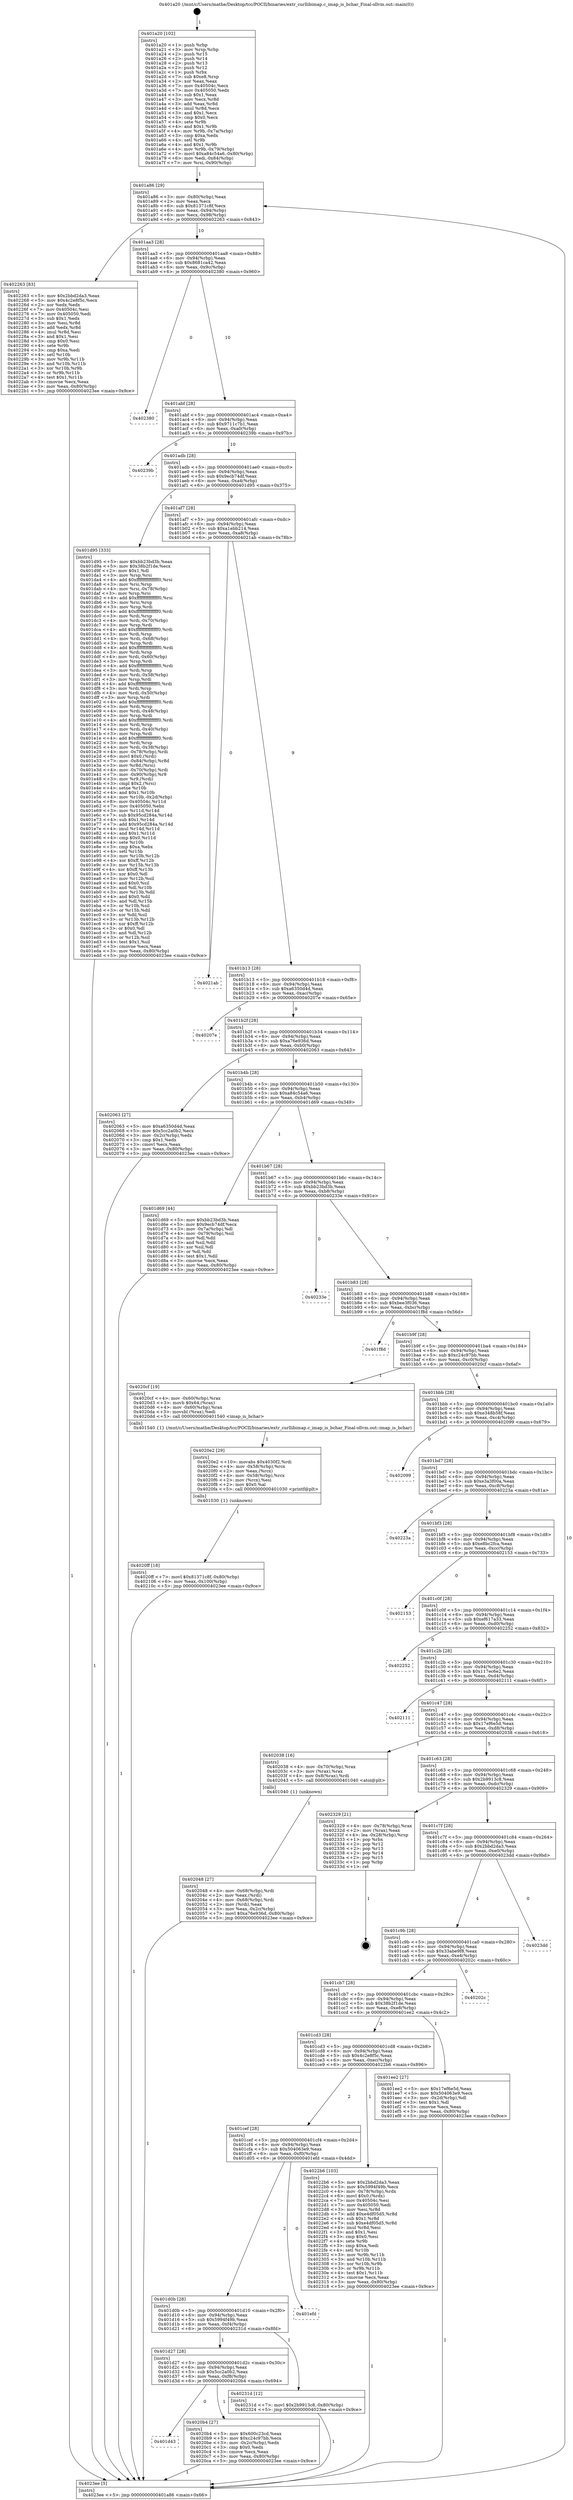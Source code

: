 digraph "0x401a20" {
  label = "0x401a20 (/mnt/c/Users/mathe/Desktop/tcc/POCII/binaries/extr_curllibimap.c_imap_is_bchar_Final-ollvm.out::main(0))"
  labelloc = "t"
  node[shape=record]

  Entry [label="",width=0.3,height=0.3,shape=circle,fillcolor=black,style=filled]
  "0x401a86" [label="{
     0x401a86 [29]\l
     | [instrs]\l
     &nbsp;&nbsp;0x401a86 \<+3\>: mov -0x80(%rbp),%eax\l
     &nbsp;&nbsp;0x401a89 \<+2\>: mov %eax,%ecx\l
     &nbsp;&nbsp;0x401a8b \<+6\>: sub $0x81371c8f,%ecx\l
     &nbsp;&nbsp;0x401a91 \<+6\>: mov %eax,-0x94(%rbp)\l
     &nbsp;&nbsp;0x401a97 \<+6\>: mov %ecx,-0x98(%rbp)\l
     &nbsp;&nbsp;0x401a9d \<+6\>: je 0000000000402263 \<main+0x843\>\l
  }"]
  "0x402263" [label="{
     0x402263 [83]\l
     | [instrs]\l
     &nbsp;&nbsp;0x402263 \<+5\>: mov $0x2bbd2da3,%eax\l
     &nbsp;&nbsp;0x402268 \<+5\>: mov $0x4c2e8f5c,%ecx\l
     &nbsp;&nbsp;0x40226d \<+2\>: xor %edx,%edx\l
     &nbsp;&nbsp;0x40226f \<+7\>: mov 0x40504c,%esi\l
     &nbsp;&nbsp;0x402276 \<+7\>: mov 0x405050,%edi\l
     &nbsp;&nbsp;0x40227d \<+3\>: sub $0x1,%edx\l
     &nbsp;&nbsp;0x402280 \<+3\>: mov %esi,%r8d\l
     &nbsp;&nbsp;0x402283 \<+3\>: add %edx,%r8d\l
     &nbsp;&nbsp;0x402286 \<+4\>: imul %r8d,%esi\l
     &nbsp;&nbsp;0x40228a \<+3\>: and $0x1,%esi\l
     &nbsp;&nbsp;0x40228d \<+3\>: cmp $0x0,%esi\l
     &nbsp;&nbsp;0x402290 \<+4\>: sete %r9b\l
     &nbsp;&nbsp;0x402294 \<+3\>: cmp $0xa,%edi\l
     &nbsp;&nbsp;0x402297 \<+4\>: setl %r10b\l
     &nbsp;&nbsp;0x40229b \<+3\>: mov %r9b,%r11b\l
     &nbsp;&nbsp;0x40229e \<+3\>: and %r10b,%r11b\l
     &nbsp;&nbsp;0x4022a1 \<+3\>: xor %r10b,%r9b\l
     &nbsp;&nbsp;0x4022a4 \<+3\>: or %r9b,%r11b\l
     &nbsp;&nbsp;0x4022a7 \<+4\>: test $0x1,%r11b\l
     &nbsp;&nbsp;0x4022ab \<+3\>: cmovne %ecx,%eax\l
     &nbsp;&nbsp;0x4022ae \<+3\>: mov %eax,-0x80(%rbp)\l
     &nbsp;&nbsp;0x4022b1 \<+5\>: jmp 00000000004023ee \<main+0x9ce\>\l
  }"]
  "0x401aa3" [label="{
     0x401aa3 [28]\l
     | [instrs]\l
     &nbsp;&nbsp;0x401aa3 \<+5\>: jmp 0000000000401aa8 \<main+0x88\>\l
     &nbsp;&nbsp;0x401aa8 \<+6\>: mov -0x94(%rbp),%eax\l
     &nbsp;&nbsp;0x401aae \<+5\>: sub $0x8681ca42,%eax\l
     &nbsp;&nbsp;0x401ab3 \<+6\>: mov %eax,-0x9c(%rbp)\l
     &nbsp;&nbsp;0x401ab9 \<+6\>: je 0000000000402380 \<main+0x960\>\l
  }"]
  Exit [label="",width=0.3,height=0.3,shape=circle,fillcolor=black,style=filled,peripheries=2]
  "0x402380" [label="{
     0x402380\l
  }", style=dashed]
  "0x401abf" [label="{
     0x401abf [28]\l
     | [instrs]\l
     &nbsp;&nbsp;0x401abf \<+5\>: jmp 0000000000401ac4 \<main+0xa4\>\l
     &nbsp;&nbsp;0x401ac4 \<+6\>: mov -0x94(%rbp),%eax\l
     &nbsp;&nbsp;0x401aca \<+5\>: sub $0x9711c7b1,%eax\l
     &nbsp;&nbsp;0x401acf \<+6\>: mov %eax,-0xa0(%rbp)\l
     &nbsp;&nbsp;0x401ad5 \<+6\>: je 000000000040239b \<main+0x97b\>\l
  }"]
  "0x4020ff" [label="{
     0x4020ff [18]\l
     | [instrs]\l
     &nbsp;&nbsp;0x4020ff \<+7\>: movl $0x81371c8f,-0x80(%rbp)\l
     &nbsp;&nbsp;0x402106 \<+6\>: mov %eax,-0x100(%rbp)\l
     &nbsp;&nbsp;0x40210c \<+5\>: jmp 00000000004023ee \<main+0x9ce\>\l
  }"]
  "0x40239b" [label="{
     0x40239b\l
  }", style=dashed]
  "0x401adb" [label="{
     0x401adb [28]\l
     | [instrs]\l
     &nbsp;&nbsp;0x401adb \<+5\>: jmp 0000000000401ae0 \<main+0xc0\>\l
     &nbsp;&nbsp;0x401ae0 \<+6\>: mov -0x94(%rbp),%eax\l
     &nbsp;&nbsp;0x401ae6 \<+5\>: sub $0x9ecb74df,%eax\l
     &nbsp;&nbsp;0x401aeb \<+6\>: mov %eax,-0xa4(%rbp)\l
     &nbsp;&nbsp;0x401af1 \<+6\>: je 0000000000401d95 \<main+0x375\>\l
  }"]
  "0x4020e2" [label="{
     0x4020e2 [29]\l
     | [instrs]\l
     &nbsp;&nbsp;0x4020e2 \<+10\>: movabs $0x4030f2,%rdi\l
     &nbsp;&nbsp;0x4020ec \<+4\>: mov -0x58(%rbp),%rcx\l
     &nbsp;&nbsp;0x4020f0 \<+2\>: mov %eax,(%rcx)\l
     &nbsp;&nbsp;0x4020f2 \<+4\>: mov -0x58(%rbp),%rcx\l
     &nbsp;&nbsp;0x4020f6 \<+2\>: mov (%rcx),%esi\l
     &nbsp;&nbsp;0x4020f8 \<+2\>: mov $0x0,%al\l
     &nbsp;&nbsp;0x4020fa \<+5\>: call 0000000000401030 \<printf@plt\>\l
     | [calls]\l
     &nbsp;&nbsp;0x401030 \{1\} (unknown)\l
  }"]
  "0x401d95" [label="{
     0x401d95 [333]\l
     | [instrs]\l
     &nbsp;&nbsp;0x401d95 \<+5\>: mov $0xbb23bd3b,%eax\l
     &nbsp;&nbsp;0x401d9a \<+5\>: mov $0x38b2f1de,%ecx\l
     &nbsp;&nbsp;0x401d9f \<+2\>: mov $0x1,%dl\l
     &nbsp;&nbsp;0x401da1 \<+3\>: mov %rsp,%rsi\l
     &nbsp;&nbsp;0x401da4 \<+4\>: add $0xfffffffffffffff0,%rsi\l
     &nbsp;&nbsp;0x401da8 \<+3\>: mov %rsi,%rsp\l
     &nbsp;&nbsp;0x401dab \<+4\>: mov %rsi,-0x78(%rbp)\l
     &nbsp;&nbsp;0x401daf \<+3\>: mov %rsp,%rsi\l
     &nbsp;&nbsp;0x401db2 \<+4\>: add $0xfffffffffffffff0,%rsi\l
     &nbsp;&nbsp;0x401db6 \<+3\>: mov %rsi,%rsp\l
     &nbsp;&nbsp;0x401db9 \<+3\>: mov %rsp,%rdi\l
     &nbsp;&nbsp;0x401dbc \<+4\>: add $0xfffffffffffffff0,%rdi\l
     &nbsp;&nbsp;0x401dc0 \<+3\>: mov %rdi,%rsp\l
     &nbsp;&nbsp;0x401dc3 \<+4\>: mov %rdi,-0x70(%rbp)\l
     &nbsp;&nbsp;0x401dc7 \<+3\>: mov %rsp,%rdi\l
     &nbsp;&nbsp;0x401dca \<+4\>: add $0xfffffffffffffff0,%rdi\l
     &nbsp;&nbsp;0x401dce \<+3\>: mov %rdi,%rsp\l
     &nbsp;&nbsp;0x401dd1 \<+4\>: mov %rdi,-0x68(%rbp)\l
     &nbsp;&nbsp;0x401dd5 \<+3\>: mov %rsp,%rdi\l
     &nbsp;&nbsp;0x401dd8 \<+4\>: add $0xfffffffffffffff0,%rdi\l
     &nbsp;&nbsp;0x401ddc \<+3\>: mov %rdi,%rsp\l
     &nbsp;&nbsp;0x401ddf \<+4\>: mov %rdi,-0x60(%rbp)\l
     &nbsp;&nbsp;0x401de3 \<+3\>: mov %rsp,%rdi\l
     &nbsp;&nbsp;0x401de6 \<+4\>: add $0xfffffffffffffff0,%rdi\l
     &nbsp;&nbsp;0x401dea \<+3\>: mov %rdi,%rsp\l
     &nbsp;&nbsp;0x401ded \<+4\>: mov %rdi,-0x58(%rbp)\l
     &nbsp;&nbsp;0x401df1 \<+3\>: mov %rsp,%rdi\l
     &nbsp;&nbsp;0x401df4 \<+4\>: add $0xfffffffffffffff0,%rdi\l
     &nbsp;&nbsp;0x401df8 \<+3\>: mov %rdi,%rsp\l
     &nbsp;&nbsp;0x401dfb \<+4\>: mov %rdi,-0x50(%rbp)\l
     &nbsp;&nbsp;0x401dff \<+3\>: mov %rsp,%rdi\l
     &nbsp;&nbsp;0x401e02 \<+4\>: add $0xfffffffffffffff0,%rdi\l
     &nbsp;&nbsp;0x401e06 \<+3\>: mov %rdi,%rsp\l
     &nbsp;&nbsp;0x401e09 \<+4\>: mov %rdi,-0x48(%rbp)\l
     &nbsp;&nbsp;0x401e0d \<+3\>: mov %rsp,%rdi\l
     &nbsp;&nbsp;0x401e10 \<+4\>: add $0xfffffffffffffff0,%rdi\l
     &nbsp;&nbsp;0x401e14 \<+3\>: mov %rdi,%rsp\l
     &nbsp;&nbsp;0x401e17 \<+4\>: mov %rdi,-0x40(%rbp)\l
     &nbsp;&nbsp;0x401e1b \<+3\>: mov %rsp,%rdi\l
     &nbsp;&nbsp;0x401e1e \<+4\>: add $0xfffffffffffffff0,%rdi\l
     &nbsp;&nbsp;0x401e22 \<+3\>: mov %rdi,%rsp\l
     &nbsp;&nbsp;0x401e25 \<+4\>: mov %rdi,-0x38(%rbp)\l
     &nbsp;&nbsp;0x401e29 \<+4\>: mov -0x78(%rbp),%rdi\l
     &nbsp;&nbsp;0x401e2d \<+6\>: movl $0x0,(%rdi)\l
     &nbsp;&nbsp;0x401e33 \<+7\>: mov -0x84(%rbp),%r8d\l
     &nbsp;&nbsp;0x401e3a \<+3\>: mov %r8d,(%rsi)\l
     &nbsp;&nbsp;0x401e3d \<+4\>: mov -0x70(%rbp),%rdi\l
     &nbsp;&nbsp;0x401e41 \<+7\>: mov -0x90(%rbp),%r9\l
     &nbsp;&nbsp;0x401e48 \<+3\>: mov %r9,(%rdi)\l
     &nbsp;&nbsp;0x401e4b \<+3\>: cmpl $0x2,(%rsi)\l
     &nbsp;&nbsp;0x401e4e \<+4\>: setne %r10b\l
     &nbsp;&nbsp;0x401e52 \<+4\>: and $0x1,%r10b\l
     &nbsp;&nbsp;0x401e56 \<+4\>: mov %r10b,-0x2d(%rbp)\l
     &nbsp;&nbsp;0x401e5a \<+8\>: mov 0x40504c,%r11d\l
     &nbsp;&nbsp;0x401e62 \<+7\>: mov 0x405050,%ebx\l
     &nbsp;&nbsp;0x401e69 \<+3\>: mov %r11d,%r14d\l
     &nbsp;&nbsp;0x401e6c \<+7\>: sub $0x95cd284a,%r14d\l
     &nbsp;&nbsp;0x401e73 \<+4\>: sub $0x1,%r14d\l
     &nbsp;&nbsp;0x401e77 \<+7\>: add $0x95cd284a,%r14d\l
     &nbsp;&nbsp;0x401e7e \<+4\>: imul %r14d,%r11d\l
     &nbsp;&nbsp;0x401e82 \<+4\>: and $0x1,%r11d\l
     &nbsp;&nbsp;0x401e86 \<+4\>: cmp $0x0,%r11d\l
     &nbsp;&nbsp;0x401e8a \<+4\>: sete %r10b\l
     &nbsp;&nbsp;0x401e8e \<+3\>: cmp $0xa,%ebx\l
     &nbsp;&nbsp;0x401e91 \<+4\>: setl %r15b\l
     &nbsp;&nbsp;0x401e95 \<+3\>: mov %r10b,%r12b\l
     &nbsp;&nbsp;0x401e98 \<+4\>: xor $0xff,%r12b\l
     &nbsp;&nbsp;0x401e9c \<+3\>: mov %r15b,%r13b\l
     &nbsp;&nbsp;0x401e9f \<+4\>: xor $0xff,%r13b\l
     &nbsp;&nbsp;0x401ea3 \<+3\>: xor $0x0,%dl\l
     &nbsp;&nbsp;0x401ea6 \<+3\>: mov %r12b,%sil\l
     &nbsp;&nbsp;0x401ea9 \<+4\>: and $0x0,%sil\l
     &nbsp;&nbsp;0x401ead \<+3\>: and %dl,%r10b\l
     &nbsp;&nbsp;0x401eb0 \<+3\>: mov %r13b,%dil\l
     &nbsp;&nbsp;0x401eb3 \<+4\>: and $0x0,%dil\l
     &nbsp;&nbsp;0x401eb7 \<+3\>: and %dl,%r15b\l
     &nbsp;&nbsp;0x401eba \<+3\>: or %r10b,%sil\l
     &nbsp;&nbsp;0x401ebd \<+3\>: or %r15b,%dil\l
     &nbsp;&nbsp;0x401ec0 \<+3\>: xor %dil,%sil\l
     &nbsp;&nbsp;0x401ec3 \<+3\>: or %r13b,%r12b\l
     &nbsp;&nbsp;0x401ec6 \<+4\>: xor $0xff,%r12b\l
     &nbsp;&nbsp;0x401eca \<+3\>: or $0x0,%dl\l
     &nbsp;&nbsp;0x401ecd \<+3\>: and %dl,%r12b\l
     &nbsp;&nbsp;0x401ed0 \<+3\>: or %r12b,%sil\l
     &nbsp;&nbsp;0x401ed3 \<+4\>: test $0x1,%sil\l
     &nbsp;&nbsp;0x401ed7 \<+3\>: cmovne %ecx,%eax\l
     &nbsp;&nbsp;0x401eda \<+3\>: mov %eax,-0x80(%rbp)\l
     &nbsp;&nbsp;0x401edd \<+5\>: jmp 00000000004023ee \<main+0x9ce\>\l
  }"]
  "0x401af7" [label="{
     0x401af7 [28]\l
     | [instrs]\l
     &nbsp;&nbsp;0x401af7 \<+5\>: jmp 0000000000401afc \<main+0xdc\>\l
     &nbsp;&nbsp;0x401afc \<+6\>: mov -0x94(%rbp),%eax\l
     &nbsp;&nbsp;0x401b02 \<+5\>: sub $0xa1ebb214,%eax\l
     &nbsp;&nbsp;0x401b07 \<+6\>: mov %eax,-0xa8(%rbp)\l
     &nbsp;&nbsp;0x401b0d \<+6\>: je 00000000004021ab \<main+0x78b\>\l
  }"]
  "0x401d43" [label="{
     0x401d43\l
  }", style=dashed]
  "0x4021ab" [label="{
     0x4021ab\l
  }", style=dashed]
  "0x401b13" [label="{
     0x401b13 [28]\l
     | [instrs]\l
     &nbsp;&nbsp;0x401b13 \<+5\>: jmp 0000000000401b18 \<main+0xf8\>\l
     &nbsp;&nbsp;0x401b18 \<+6\>: mov -0x94(%rbp),%eax\l
     &nbsp;&nbsp;0x401b1e \<+5\>: sub $0xa6350d4d,%eax\l
     &nbsp;&nbsp;0x401b23 \<+6\>: mov %eax,-0xac(%rbp)\l
     &nbsp;&nbsp;0x401b29 \<+6\>: je 000000000040207e \<main+0x65e\>\l
  }"]
  "0x4020b4" [label="{
     0x4020b4 [27]\l
     | [instrs]\l
     &nbsp;&nbsp;0x4020b4 \<+5\>: mov $0x600c23cd,%eax\l
     &nbsp;&nbsp;0x4020b9 \<+5\>: mov $0xc24c97bb,%ecx\l
     &nbsp;&nbsp;0x4020be \<+3\>: mov -0x2c(%rbp),%edx\l
     &nbsp;&nbsp;0x4020c1 \<+3\>: cmp $0x0,%edx\l
     &nbsp;&nbsp;0x4020c4 \<+3\>: cmove %ecx,%eax\l
     &nbsp;&nbsp;0x4020c7 \<+3\>: mov %eax,-0x80(%rbp)\l
     &nbsp;&nbsp;0x4020ca \<+5\>: jmp 00000000004023ee \<main+0x9ce\>\l
  }"]
  "0x40207e" [label="{
     0x40207e\l
  }", style=dashed]
  "0x401b2f" [label="{
     0x401b2f [28]\l
     | [instrs]\l
     &nbsp;&nbsp;0x401b2f \<+5\>: jmp 0000000000401b34 \<main+0x114\>\l
     &nbsp;&nbsp;0x401b34 \<+6\>: mov -0x94(%rbp),%eax\l
     &nbsp;&nbsp;0x401b3a \<+5\>: sub $0xa76e936d,%eax\l
     &nbsp;&nbsp;0x401b3f \<+6\>: mov %eax,-0xb0(%rbp)\l
     &nbsp;&nbsp;0x401b45 \<+6\>: je 0000000000402063 \<main+0x643\>\l
  }"]
  "0x401d27" [label="{
     0x401d27 [28]\l
     | [instrs]\l
     &nbsp;&nbsp;0x401d27 \<+5\>: jmp 0000000000401d2c \<main+0x30c\>\l
     &nbsp;&nbsp;0x401d2c \<+6\>: mov -0x94(%rbp),%eax\l
     &nbsp;&nbsp;0x401d32 \<+5\>: sub $0x5cc2a0b2,%eax\l
     &nbsp;&nbsp;0x401d37 \<+6\>: mov %eax,-0xf8(%rbp)\l
     &nbsp;&nbsp;0x401d3d \<+6\>: je 00000000004020b4 \<main+0x694\>\l
  }"]
  "0x402063" [label="{
     0x402063 [27]\l
     | [instrs]\l
     &nbsp;&nbsp;0x402063 \<+5\>: mov $0xa6350d4d,%eax\l
     &nbsp;&nbsp;0x402068 \<+5\>: mov $0x5cc2a0b2,%ecx\l
     &nbsp;&nbsp;0x40206d \<+3\>: mov -0x2c(%rbp),%edx\l
     &nbsp;&nbsp;0x402070 \<+3\>: cmp $0x1,%edx\l
     &nbsp;&nbsp;0x402073 \<+3\>: cmovl %ecx,%eax\l
     &nbsp;&nbsp;0x402076 \<+3\>: mov %eax,-0x80(%rbp)\l
     &nbsp;&nbsp;0x402079 \<+5\>: jmp 00000000004023ee \<main+0x9ce\>\l
  }"]
  "0x401b4b" [label="{
     0x401b4b [28]\l
     | [instrs]\l
     &nbsp;&nbsp;0x401b4b \<+5\>: jmp 0000000000401b50 \<main+0x130\>\l
     &nbsp;&nbsp;0x401b50 \<+6\>: mov -0x94(%rbp),%eax\l
     &nbsp;&nbsp;0x401b56 \<+5\>: sub $0xa84c54a6,%eax\l
     &nbsp;&nbsp;0x401b5b \<+6\>: mov %eax,-0xb4(%rbp)\l
     &nbsp;&nbsp;0x401b61 \<+6\>: je 0000000000401d69 \<main+0x349\>\l
  }"]
  "0x40231d" [label="{
     0x40231d [12]\l
     | [instrs]\l
     &nbsp;&nbsp;0x40231d \<+7\>: movl $0x2b9913c8,-0x80(%rbp)\l
     &nbsp;&nbsp;0x402324 \<+5\>: jmp 00000000004023ee \<main+0x9ce\>\l
  }"]
  "0x401d69" [label="{
     0x401d69 [44]\l
     | [instrs]\l
     &nbsp;&nbsp;0x401d69 \<+5\>: mov $0xbb23bd3b,%eax\l
     &nbsp;&nbsp;0x401d6e \<+5\>: mov $0x9ecb74df,%ecx\l
     &nbsp;&nbsp;0x401d73 \<+3\>: mov -0x7a(%rbp),%dl\l
     &nbsp;&nbsp;0x401d76 \<+4\>: mov -0x79(%rbp),%sil\l
     &nbsp;&nbsp;0x401d7a \<+3\>: mov %dl,%dil\l
     &nbsp;&nbsp;0x401d7d \<+3\>: and %sil,%dil\l
     &nbsp;&nbsp;0x401d80 \<+3\>: xor %sil,%dl\l
     &nbsp;&nbsp;0x401d83 \<+3\>: or %dl,%dil\l
     &nbsp;&nbsp;0x401d86 \<+4\>: test $0x1,%dil\l
     &nbsp;&nbsp;0x401d8a \<+3\>: cmovne %ecx,%eax\l
     &nbsp;&nbsp;0x401d8d \<+3\>: mov %eax,-0x80(%rbp)\l
     &nbsp;&nbsp;0x401d90 \<+5\>: jmp 00000000004023ee \<main+0x9ce\>\l
  }"]
  "0x401b67" [label="{
     0x401b67 [28]\l
     | [instrs]\l
     &nbsp;&nbsp;0x401b67 \<+5\>: jmp 0000000000401b6c \<main+0x14c\>\l
     &nbsp;&nbsp;0x401b6c \<+6\>: mov -0x94(%rbp),%eax\l
     &nbsp;&nbsp;0x401b72 \<+5\>: sub $0xbb23bd3b,%eax\l
     &nbsp;&nbsp;0x401b77 \<+6\>: mov %eax,-0xb8(%rbp)\l
     &nbsp;&nbsp;0x401b7d \<+6\>: je 000000000040233e \<main+0x91e\>\l
  }"]
  "0x4023ee" [label="{
     0x4023ee [5]\l
     | [instrs]\l
     &nbsp;&nbsp;0x4023ee \<+5\>: jmp 0000000000401a86 \<main+0x66\>\l
  }"]
  "0x401a20" [label="{
     0x401a20 [102]\l
     | [instrs]\l
     &nbsp;&nbsp;0x401a20 \<+1\>: push %rbp\l
     &nbsp;&nbsp;0x401a21 \<+3\>: mov %rsp,%rbp\l
     &nbsp;&nbsp;0x401a24 \<+2\>: push %r15\l
     &nbsp;&nbsp;0x401a26 \<+2\>: push %r14\l
     &nbsp;&nbsp;0x401a28 \<+2\>: push %r13\l
     &nbsp;&nbsp;0x401a2a \<+2\>: push %r12\l
     &nbsp;&nbsp;0x401a2c \<+1\>: push %rbx\l
     &nbsp;&nbsp;0x401a2d \<+7\>: sub $0xe8,%rsp\l
     &nbsp;&nbsp;0x401a34 \<+2\>: xor %eax,%eax\l
     &nbsp;&nbsp;0x401a36 \<+7\>: mov 0x40504c,%ecx\l
     &nbsp;&nbsp;0x401a3d \<+7\>: mov 0x405050,%edx\l
     &nbsp;&nbsp;0x401a44 \<+3\>: sub $0x1,%eax\l
     &nbsp;&nbsp;0x401a47 \<+3\>: mov %ecx,%r8d\l
     &nbsp;&nbsp;0x401a4a \<+3\>: add %eax,%r8d\l
     &nbsp;&nbsp;0x401a4d \<+4\>: imul %r8d,%ecx\l
     &nbsp;&nbsp;0x401a51 \<+3\>: and $0x1,%ecx\l
     &nbsp;&nbsp;0x401a54 \<+3\>: cmp $0x0,%ecx\l
     &nbsp;&nbsp;0x401a57 \<+4\>: sete %r9b\l
     &nbsp;&nbsp;0x401a5b \<+4\>: and $0x1,%r9b\l
     &nbsp;&nbsp;0x401a5f \<+4\>: mov %r9b,-0x7a(%rbp)\l
     &nbsp;&nbsp;0x401a63 \<+3\>: cmp $0xa,%edx\l
     &nbsp;&nbsp;0x401a66 \<+4\>: setl %r9b\l
     &nbsp;&nbsp;0x401a6a \<+4\>: and $0x1,%r9b\l
     &nbsp;&nbsp;0x401a6e \<+4\>: mov %r9b,-0x79(%rbp)\l
     &nbsp;&nbsp;0x401a72 \<+7\>: movl $0xa84c54a6,-0x80(%rbp)\l
     &nbsp;&nbsp;0x401a79 \<+6\>: mov %edi,-0x84(%rbp)\l
     &nbsp;&nbsp;0x401a7f \<+7\>: mov %rsi,-0x90(%rbp)\l
  }"]
  "0x401d0b" [label="{
     0x401d0b [28]\l
     | [instrs]\l
     &nbsp;&nbsp;0x401d0b \<+5\>: jmp 0000000000401d10 \<main+0x2f0\>\l
     &nbsp;&nbsp;0x401d10 \<+6\>: mov -0x94(%rbp),%eax\l
     &nbsp;&nbsp;0x401d16 \<+5\>: sub $0x5994f49b,%eax\l
     &nbsp;&nbsp;0x401d1b \<+6\>: mov %eax,-0xf4(%rbp)\l
     &nbsp;&nbsp;0x401d21 \<+6\>: je 000000000040231d \<main+0x8fd\>\l
  }"]
  "0x401efd" [label="{
     0x401efd\l
  }", style=dashed]
  "0x40233e" [label="{
     0x40233e\l
  }", style=dashed]
  "0x401b83" [label="{
     0x401b83 [28]\l
     | [instrs]\l
     &nbsp;&nbsp;0x401b83 \<+5\>: jmp 0000000000401b88 \<main+0x168\>\l
     &nbsp;&nbsp;0x401b88 \<+6\>: mov -0x94(%rbp),%eax\l
     &nbsp;&nbsp;0x401b8e \<+5\>: sub $0xbee3f036,%eax\l
     &nbsp;&nbsp;0x401b93 \<+6\>: mov %eax,-0xbc(%rbp)\l
     &nbsp;&nbsp;0x401b99 \<+6\>: je 0000000000401f8d \<main+0x56d\>\l
  }"]
  "0x401cef" [label="{
     0x401cef [28]\l
     | [instrs]\l
     &nbsp;&nbsp;0x401cef \<+5\>: jmp 0000000000401cf4 \<main+0x2d4\>\l
     &nbsp;&nbsp;0x401cf4 \<+6\>: mov -0x94(%rbp),%eax\l
     &nbsp;&nbsp;0x401cfa \<+5\>: sub $0x504063e9,%eax\l
     &nbsp;&nbsp;0x401cff \<+6\>: mov %eax,-0xf0(%rbp)\l
     &nbsp;&nbsp;0x401d05 \<+6\>: je 0000000000401efd \<main+0x4dd\>\l
  }"]
  "0x401f8d" [label="{
     0x401f8d\l
  }", style=dashed]
  "0x401b9f" [label="{
     0x401b9f [28]\l
     | [instrs]\l
     &nbsp;&nbsp;0x401b9f \<+5\>: jmp 0000000000401ba4 \<main+0x184\>\l
     &nbsp;&nbsp;0x401ba4 \<+6\>: mov -0x94(%rbp),%eax\l
     &nbsp;&nbsp;0x401baa \<+5\>: sub $0xc24c97bb,%eax\l
     &nbsp;&nbsp;0x401baf \<+6\>: mov %eax,-0xc0(%rbp)\l
     &nbsp;&nbsp;0x401bb5 \<+6\>: je 00000000004020cf \<main+0x6af\>\l
  }"]
  "0x4022b6" [label="{
     0x4022b6 [103]\l
     | [instrs]\l
     &nbsp;&nbsp;0x4022b6 \<+5\>: mov $0x2bbd2da3,%eax\l
     &nbsp;&nbsp;0x4022bb \<+5\>: mov $0x5994f49b,%ecx\l
     &nbsp;&nbsp;0x4022c0 \<+4\>: mov -0x78(%rbp),%rdx\l
     &nbsp;&nbsp;0x4022c4 \<+6\>: movl $0x0,(%rdx)\l
     &nbsp;&nbsp;0x4022ca \<+7\>: mov 0x40504c,%esi\l
     &nbsp;&nbsp;0x4022d1 \<+7\>: mov 0x405050,%edi\l
     &nbsp;&nbsp;0x4022d8 \<+3\>: mov %esi,%r8d\l
     &nbsp;&nbsp;0x4022db \<+7\>: add $0xe4df05d5,%r8d\l
     &nbsp;&nbsp;0x4022e2 \<+4\>: sub $0x1,%r8d\l
     &nbsp;&nbsp;0x4022e6 \<+7\>: sub $0xe4df05d5,%r8d\l
     &nbsp;&nbsp;0x4022ed \<+4\>: imul %r8d,%esi\l
     &nbsp;&nbsp;0x4022f1 \<+3\>: and $0x1,%esi\l
     &nbsp;&nbsp;0x4022f4 \<+3\>: cmp $0x0,%esi\l
     &nbsp;&nbsp;0x4022f7 \<+4\>: sete %r9b\l
     &nbsp;&nbsp;0x4022fb \<+3\>: cmp $0xa,%edi\l
     &nbsp;&nbsp;0x4022fe \<+4\>: setl %r10b\l
     &nbsp;&nbsp;0x402302 \<+3\>: mov %r9b,%r11b\l
     &nbsp;&nbsp;0x402305 \<+3\>: and %r10b,%r11b\l
     &nbsp;&nbsp;0x402308 \<+3\>: xor %r10b,%r9b\l
     &nbsp;&nbsp;0x40230b \<+3\>: or %r9b,%r11b\l
     &nbsp;&nbsp;0x40230e \<+4\>: test $0x1,%r11b\l
     &nbsp;&nbsp;0x402312 \<+3\>: cmovne %ecx,%eax\l
     &nbsp;&nbsp;0x402315 \<+3\>: mov %eax,-0x80(%rbp)\l
     &nbsp;&nbsp;0x402318 \<+5\>: jmp 00000000004023ee \<main+0x9ce\>\l
  }"]
  "0x4020cf" [label="{
     0x4020cf [19]\l
     | [instrs]\l
     &nbsp;&nbsp;0x4020cf \<+4\>: mov -0x60(%rbp),%rax\l
     &nbsp;&nbsp;0x4020d3 \<+3\>: movb $0x64,(%rax)\l
     &nbsp;&nbsp;0x4020d6 \<+4\>: mov -0x60(%rbp),%rax\l
     &nbsp;&nbsp;0x4020da \<+3\>: movsbl (%rax),%edi\l
     &nbsp;&nbsp;0x4020dd \<+5\>: call 0000000000401540 \<imap_is_bchar\>\l
     | [calls]\l
     &nbsp;&nbsp;0x401540 \{1\} (/mnt/c/Users/mathe/Desktop/tcc/POCII/binaries/extr_curllibimap.c_imap_is_bchar_Final-ollvm.out::imap_is_bchar)\l
  }"]
  "0x401bbb" [label="{
     0x401bbb [28]\l
     | [instrs]\l
     &nbsp;&nbsp;0x401bbb \<+5\>: jmp 0000000000401bc0 \<main+0x1a0\>\l
     &nbsp;&nbsp;0x401bc0 \<+6\>: mov -0x94(%rbp),%eax\l
     &nbsp;&nbsp;0x401bc6 \<+5\>: sub $0xe348b58f,%eax\l
     &nbsp;&nbsp;0x401bcb \<+6\>: mov %eax,-0xc4(%rbp)\l
     &nbsp;&nbsp;0x401bd1 \<+6\>: je 0000000000402099 \<main+0x679\>\l
  }"]
  "0x402048" [label="{
     0x402048 [27]\l
     | [instrs]\l
     &nbsp;&nbsp;0x402048 \<+4\>: mov -0x68(%rbp),%rdi\l
     &nbsp;&nbsp;0x40204c \<+2\>: mov %eax,(%rdi)\l
     &nbsp;&nbsp;0x40204e \<+4\>: mov -0x68(%rbp),%rdi\l
     &nbsp;&nbsp;0x402052 \<+2\>: mov (%rdi),%eax\l
     &nbsp;&nbsp;0x402054 \<+3\>: mov %eax,-0x2c(%rbp)\l
     &nbsp;&nbsp;0x402057 \<+7\>: movl $0xa76e936d,-0x80(%rbp)\l
     &nbsp;&nbsp;0x40205e \<+5\>: jmp 00000000004023ee \<main+0x9ce\>\l
  }"]
  "0x402099" [label="{
     0x402099\l
  }", style=dashed]
  "0x401bd7" [label="{
     0x401bd7 [28]\l
     | [instrs]\l
     &nbsp;&nbsp;0x401bd7 \<+5\>: jmp 0000000000401bdc \<main+0x1bc\>\l
     &nbsp;&nbsp;0x401bdc \<+6\>: mov -0x94(%rbp),%eax\l
     &nbsp;&nbsp;0x401be2 \<+5\>: sub $0xe3a3f00a,%eax\l
     &nbsp;&nbsp;0x401be7 \<+6\>: mov %eax,-0xc8(%rbp)\l
     &nbsp;&nbsp;0x401bed \<+6\>: je 000000000040223a \<main+0x81a\>\l
  }"]
  "0x401cd3" [label="{
     0x401cd3 [28]\l
     | [instrs]\l
     &nbsp;&nbsp;0x401cd3 \<+5\>: jmp 0000000000401cd8 \<main+0x2b8\>\l
     &nbsp;&nbsp;0x401cd8 \<+6\>: mov -0x94(%rbp),%eax\l
     &nbsp;&nbsp;0x401cde \<+5\>: sub $0x4c2e8f5c,%eax\l
     &nbsp;&nbsp;0x401ce3 \<+6\>: mov %eax,-0xec(%rbp)\l
     &nbsp;&nbsp;0x401ce9 \<+6\>: je 00000000004022b6 \<main+0x896\>\l
  }"]
  "0x40223a" [label="{
     0x40223a\l
  }", style=dashed]
  "0x401bf3" [label="{
     0x401bf3 [28]\l
     | [instrs]\l
     &nbsp;&nbsp;0x401bf3 \<+5\>: jmp 0000000000401bf8 \<main+0x1d8\>\l
     &nbsp;&nbsp;0x401bf8 \<+6\>: mov -0x94(%rbp),%eax\l
     &nbsp;&nbsp;0x401bfe \<+5\>: sub $0xe8bc2fca,%eax\l
     &nbsp;&nbsp;0x401c03 \<+6\>: mov %eax,-0xcc(%rbp)\l
     &nbsp;&nbsp;0x401c09 \<+6\>: je 0000000000402153 \<main+0x733\>\l
  }"]
  "0x401ee2" [label="{
     0x401ee2 [27]\l
     | [instrs]\l
     &nbsp;&nbsp;0x401ee2 \<+5\>: mov $0x17ef6e5d,%eax\l
     &nbsp;&nbsp;0x401ee7 \<+5\>: mov $0x504063e9,%ecx\l
     &nbsp;&nbsp;0x401eec \<+3\>: mov -0x2d(%rbp),%dl\l
     &nbsp;&nbsp;0x401eef \<+3\>: test $0x1,%dl\l
     &nbsp;&nbsp;0x401ef2 \<+3\>: cmovne %ecx,%eax\l
     &nbsp;&nbsp;0x401ef5 \<+3\>: mov %eax,-0x80(%rbp)\l
     &nbsp;&nbsp;0x401ef8 \<+5\>: jmp 00000000004023ee \<main+0x9ce\>\l
  }"]
  "0x402153" [label="{
     0x402153\l
  }", style=dashed]
  "0x401c0f" [label="{
     0x401c0f [28]\l
     | [instrs]\l
     &nbsp;&nbsp;0x401c0f \<+5\>: jmp 0000000000401c14 \<main+0x1f4\>\l
     &nbsp;&nbsp;0x401c14 \<+6\>: mov -0x94(%rbp),%eax\l
     &nbsp;&nbsp;0x401c1a \<+5\>: sub $0xef617a33,%eax\l
     &nbsp;&nbsp;0x401c1f \<+6\>: mov %eax,-0xd0(%rbp)\l
     &nbsp;&nbsp;0x401c25 \<+6\>: je 0000000000402252 \<main+0x832\>\l
  }"]
  "0x401cb7" [label="{
     0x401cb7 [28]\l
     | [instrs]\l
     &nbsp;&nbsp;0x401cb7 \<+5\>: jmp 0000000000401cbc \<main+0x29c\>\l
     &nbsp;&nbsp;0x401cbc \<+6\>: mov -0x94(%rbp),%eax\l
     &nbsp;&nbsp;0x401cc2 \<+5\>: sub $0x38b2f1de,%eax\l
     &nbsp;&nbsp;0x401cc7 \<+6\>: mov %eax,-0xe8(%rbp)\l
     &nbsp;&nbsp;0x401ccd \<+6\>: je 0000000000401ee2 \<main+0x4c2\>\l
  }"]
  "0x402252" [label="{
     0x402252\l
  }", style=dashed]
  "0x401c2b" [label="{
     0x401c2b [28]\l
     | [instrs]\l
     &nbsp;&nbsp;0x401c2b \<+5\>: jmp 0000000000401c30 \<main+0x210\>\l
     &nbsp;&nbsp;0x401c30 \<+6\>: mov -0x94(%rbp),%eax\l
     &nbsp;&nbsp;0x401c36 \<+5\>: sub $0x117ec6e2,%eax\l
     &nbsp;&nbsp;0x401c3b \<+6\>: mov %eax,-0xd4(%rbp)\l
     &nbsp;&nbsp;0x401c41 \<+6\>: je 0000000000402111 \<main+0x6f1\>\l
  }"]
  "0x40202c" [label="{
     0x40202c\l
  }", style=dashed]
  "0x402111" [label="{
     0x402111\l
  }", style=dashed]
  "0x401c47" [label="{
     0x401c47 [28]\l
     | [instrs]\l
     &nbsp;&nbsp;0x401c47 \<+5\>: jmp 0000000000401c4c \<main+0x22c\>\l
     &nbsp;&nbsp;0x401c4c \<+6\>: mov -0x94(%rbp),%eax\l
     &nbsp;&nbsp;0x401c52 \<+5\>: sub $0x17ef6e5d,%eax\l
     &nbsp;&nbsp;0x401c57 \<+6\>: mov %eax,-0xd8(%rbp)\l
     &nbsp;&nbsp;0x401c5d \<+6\>: je 0000000000402038 \<main+0x618\>\l
  }"]
  "0x401c9b" [label="{
     0x401c9b [28]\l
     | [instrs]\l
     &nbsp;&nbsp;0x401c9b \<+5\>: jmp 0000000000401ca0 \<main+0x280\>\l
     &nbsp;&nbsp;0x401ca0 \<+6\>: mov -0x94(%rbp),%eax\l
     &nbsp;&nbsp;0x401ca6 \<+5\>: sub $0x33abe9f8,%eax\l
     &nbsp;&nbsp;0x401cab \<+6\>: mov %eax,-0xe4(%rbp)\l
     &nbsp;&nbsp;0x401cb1 \<+6\>: je 000000000040202c \<main+0x60c\>\l
  }"]
  "0x402038" [label="{
     0x402038 [16]\l
     | [instrs]\l
     &nbsp;&nbsp;0x402038 \<+4\>: mov -0x70(%rbp),%rax\l
     &nbsp;&nbsp;0x40203c \<+3\>: mov (%rax),%rax\l
     &nbsp;&nbsp;0x40203f \<+4\>: mov 0x8(%rax),%rdi\l
     &nbsp;&nbsp;0x402043 \<+5\>: call 0000000000401040 \<atoi@plt\>\l
     | [calls]\l
     &nbsp;&nbsp;0x401040 \{1\} (unknown)\l
  }"]
  "0x401c63" [label="{
     0x401c63 [28]\l
     | [instrs]\l
     &nbsp;&nbsp;0x401c63 \<+5\>: jmp 0000000000401c68 \<main+0x248\>\l
     &nbsp;&nbsp;0x401c68 \<+6\>: mov -0x94(%rbp),%eax\l
     &nbsp;&nbsp;0x401c6e \<+5\>: sub $0x2b9913c8,%eax\l
     &nbsp;&nbsp;0x401c73 \<+6\>: mov %eax,-0xdc(%rbp)\l
     &nbsp;&nbsp;0x401c79 \<+6\>: je 0000000000402329 \<main+0x909\>\l
  }"]
  "0x4023dd" [label="{
     0x4023dd\l
  }", style=dashed]
  "0x402329" [label="{
     0x402329 [21]\l
     | [instrs]\l
     &nbsp;&nbsp;0x402329 \<+4\>: mov -0x78(%rbp),%rax\l
     &nbsp;&nbsp;0x40232d \<+2\>: mov (%rax),%eax\l
     &nbsp;&nbsp;0x40232f \<+4\>: lea -0x28(%rbp),%rsp\l
     &nbsp;&nbsp;0x402333 \<+1\>: pop %rbx\l
     &nbsp;&nbsp;0x402334 \<+2\>: pop %r12\l
     &nbsp;&nbsp;0x402336 \<+2\>: pop %r13\l
     &nbsp;&nbsp;0x402338 \<+2\>: pop %r14\l
     &nbsp;&nbsp;0x40233a \<+2\>: pop %r15\l
     &nbsp;&nbsp;0x40233c \<+1\>: pop %rbp\l
     &nbsp;&nbsp;0x40233d \<+1\>: ret\l
  }"]
  "0x401c7f" [label="{
     0x401c7f [28]\l
     | [instrs]\l
     &nbsp;&nbsp;0x401c7f \<+5\>: jmp 0000000000401c84 \<main+0x264\>\l
     &nbsp;&nbsp;0x401c84 \<+6\>: mov -0x94(%rbp),%eax\l
     &nbsp;&nbsp;0x401c8a \<+5\>: sub $0x2bbd2da3,%eax\l
     &nbsp;&nbsp;0x401c8f \<+6\>: mov %eax,-0xe0(%rbp)\l
     &nbsp;&nbsp;0x401c95 \<+6\>: je 00000000004023dd \<main+0x9bd\>\l
  }"]
  Entry -> "0x401a20" [label=" 1"]
  "0x401a86" -> "0x402263" [label=" 1"]
  "0x401a86" -> "0x401aa3" [label=" 10"]
  "0x402329" -> Exit [label=" 1"]
  "0x401aa3" -> "0x402380" [label=" 0"]
  "0x401aa3" -> "0x401abf" [label=" 10"]
  "0x40231d" -> "0x4023ee" [label=" 1"]
  "0x401abf" -> "0x40239b" [label=" 0"]
  "0x401abf" -> "0x401adb" [label=" 10"]
  "0x4022b6" -> "0x4023ee" [label=" 1"]
  "0x401adb" -> "0x401d95" [label=" 1"]
  "0x401adb" -> "0x401af7" [label=" 9"]
  "0x402263" -> "0x4023ee" [label=" 1"]
  "0x401af7" -> "0x4021ab" [label=" 0"]
  "0x401af7" -> "0x401b13" [label=" 9"]
  "0x4020ff" -> "0x4023ee" [label=" 1"]
  "0x401b13" -> "0x40207e" [label=" 0"]
  "0x401b13" -> "0x401b2f" [label=" 9"]
  "0x4020e2" -> "0x4020ff" [label=" 1"]
  "0x401b2f" -> "0x402063" [label=" 1"]
  "0x401b2f" -> "0x401b4b" [label=" 8"]
  "0x4020b4" -> "0x4023ee" [label=" 1"]
  "0x401b4b" -> "0x401d69" [label=" 1"]
  "0x401b4b" -> "0x401b67" [label=" 7"]
  "0x401d69" -> "0x4023ee" [label=" 1"]
  "0x401a20" -> "0x401a86" [label=" 1"]
  "0x4023ee" -> "0x401a86" [label=" 10"]
  "0x401d27" -> "0x401d43" [label=" 0"]
  "0x401d95" -> "0x4023ee" [label=" 1"]
  "0x4020cf" -> "0x4020e2" [label=" 1"]
  "0x401b67" -> "0x40233e" [label=" 0"]
  "0x401b67" -> "0x401b83" [label=" 7"]
  "0x401d0b" -> "0x401d27" [label=" 1"]
  "0x401b83" -> "0x401f8d" [label=" 0"]
  "0x401b83" -> "0x401b9f" [label=" 7"]
  "0x401d27" -> "0x4020b4" [label=" 1"]
  "0x401b9f" -> "0x4020cf" [label=" 1"]
  "0x401b9f" -> "0x401bbb" [label=" 6"]
  "0x401cef" -> "0x401d0b" [label=" 2"]
  "0x401bbb" -> "0x402099" [label=" 0"]
  "0x401bbb" -> "0x401bd7" [label=" 6"]
  "0x401d0b" -> "0x40231d" [label=" 1"]
  "0x401bd7" -> "0x40223a" [label=" 0"]
  "0x401bd7" -> "0x401bf3" [label=" 6"]
  "0x401cd3" -> "0x401cef" [label=" 2"]
  "0x401bf3" -> "0x402153" [label=" 0"]
  "0x401bf3" -> "0x401c0f" [label=" 6"]
  "0x401cd3" -> "0x4022b6" [label=" 1"]
  "0x401c0f" -> "0x402252" [label=" 0"]
  "0x401c0f" -> "0x401c2b" [label=" 6"]
  "0x402063" -> "0x4023ee" [label=" 1"]
  "0x401c2b" -> "0x402111" [label=" 0"]
  "0x401c2b" -> "0x401c47" [label=" 6"]
  "0x402048" -> "0x4023ee" [label=" 1"]
  "0x401c47" -> "0x402038" [label=" 1"]
  "0x401c47" -> "0x401c63" [label=" 5"]
  "0x401ee2" -> "0x4023ee" [label=" 1"]
  "0x401c63" -> "0x402329" [label=" 1"]
  "0x401c63" -> "0x401c7f" [label=" 4"]
  "0x401cb7" -> "0x401cd3" [label=" 3"]
  "0x401c7f" -> "0x4023dd" [label=" 0"]
  "0x401c7f" -> "0x401c9b" [label=" 4"]
  "0x402038" -> "0x402048" [label=" 1"]
  "0x401c9b" -> "0x40202c" [label=" 0"]
  "0x401c9b" -> "0x401cb7" [label=" 4"]
  "0x401cef" -> "0x401efd" [label=" 0"]
  "0x401cb7" -> "0x401ee2" [label=" 1"]
}

